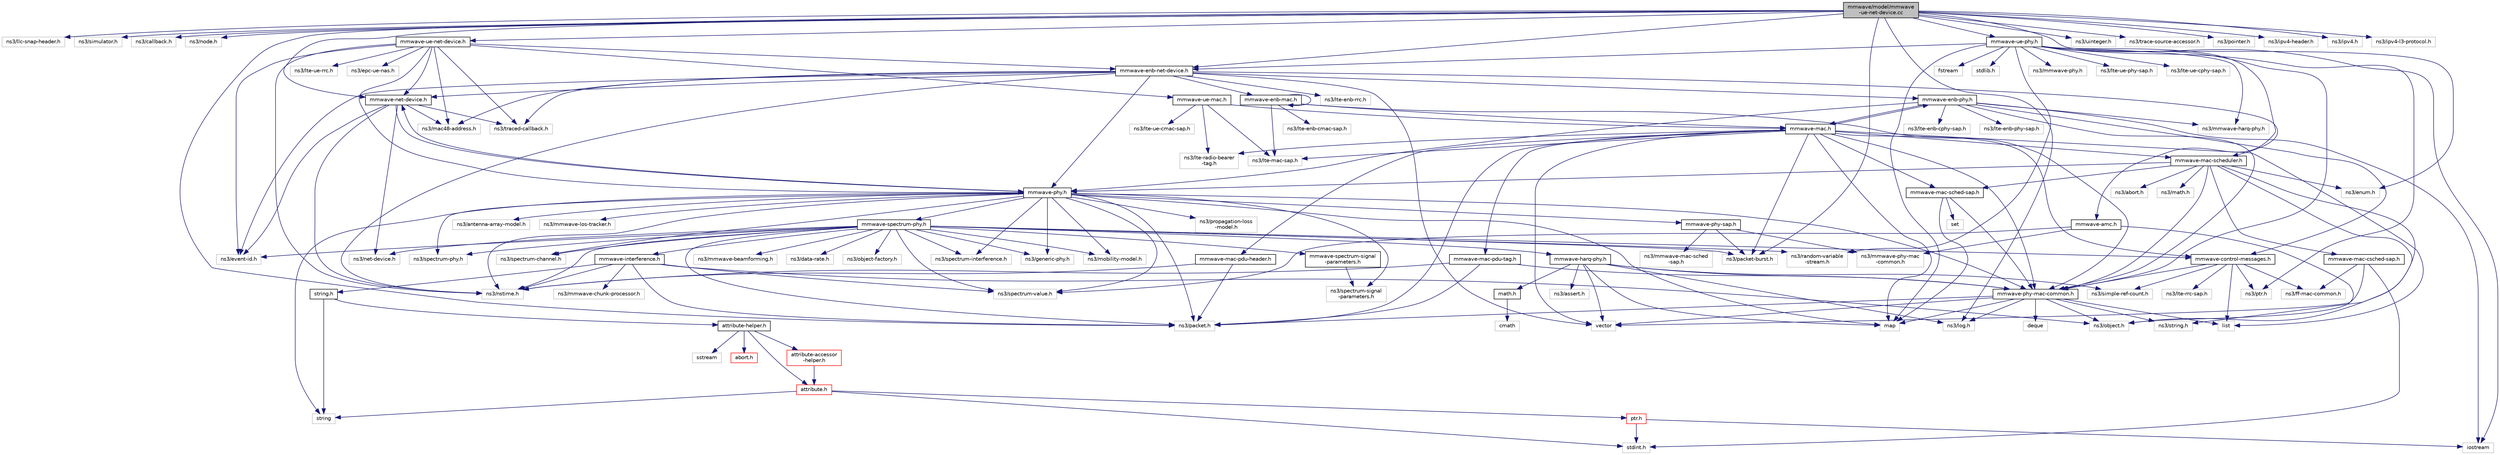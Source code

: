 digraph "mmwave/model/mmwave-ue-net-device.cc"
{
  edge [fontname="Helvetica",fontsize="10",labelfontname="Helvetica",labelfontsize="10"];
  node [fontname="Helvetica",fontsize="10",shape=record];
  Node1 [label="mmwave/model/mmwave\l-ue-net-device.cc",height=0.2,width=0.4,color="black", fillcolor="grey75", style="filled", fontcolor="black"];
  Node1 -> Node2 [color="midnightblue",fontsize="10",style="solid"];
  Node2 [label="ns3/llc-snap-header.h",height=0.2,width=0.4,color="grey75", fillcolor="white", style="filled"];
  Node1 -> Node3 [color="midnightblue",fontsize="10",style="solid"];
  Node3 [label="ns3/simulator.h",height=0.2,width=0.4,color="grey75", fillcolor="white", style="filled"];
  Node1 -> Node4 [color="midnightblue",fontsize="10",style="solid"];
  Node4 [label="ns3/callback.h",height=0.2,width=0.4,color="grey75", fillcolor="white", style="filled"];
  Node1 -> Node5 [color="midnightblue",fontsize="10",style="solid"];
  Node5 [label="ns3/node.h",height=0.2,width=0.4,color="grey75", fillcolor="white", style="filled"];
  Node1 -> Node6 [color="midnightblue",fontsize="10",style="solid"];
  Node6 [label="ns3/packet.h",height=0.2,width=0.4,color="grey75", fillcolor="white", style="filled"];
  Node1 -> Node7 [color="midnightblue",fontsize="10",style="solid"];
  Node7 [label="mmwave-net-device.h",height=0.2,width=0.4,color="black", fillcolor="white", style="filled",URL="$d2/d05/mmwave-net-device_8h.html"];
  Node7 -> Node8 [color="midnightblue",fontsize="10",style="solid"];
  Node8 [label="ns3/net-device.h",height=0.2,width=0.4,color="grey75", fillcolor="white", style="filled"];
  Node7 -> Node9 [color="midnightblue",fontsize="10",style="solid"];
  Node9 [label="ns3/event-id.h",height=0.2,width=0.4,color="grey75", fillcolor="white", style="filled"];
  Node7 -> Node10 [color="midnightblue",fontsize="10",style="solid"];
  Node10 [label="ns3/mac48-address.h",height=0.2,width=0.4,color="grey75", fillcolor="white", style="filled"];
  Node7 -> Node11 [color="midnightblue",fontsize="10",style="solid"];
  Node11 [label="ns3/traced-callback.h",height=0.2,width=0.4,color="grey75", fillcolor="white", style="filled"];
  Node7 -> Node12 [color="midnightblue",fontsize="10",style="solid"];
  Node12 [label="ns3/nstime.h",height=0.2,width=0.4,color="grey75", fillcolor="white", style="filled"];
  Node7 -> Node13 [color="midnightblue",fontsize="10",style="solid"];
  Node13 [label="mmwave-phy.h",height=0.2,width=0.4,color="black", fillcolor="white", style="filled",URL="$d0/d60/mmwave-phy_8h.html"];
  Node13 -> Node14 [color="midnightblue",fontsize="10",style="solid"];
  Node14 [label="ns3/spectrum-value.h",height=0.2,width=0.4,color="grey75", fillcolor="white", style="filled"];
  Node13 -> Node15 [color="midnightblue",fontsize="10",style="solid"];
  Node15 [label="ns3/mobility-model.h",height=0.2,width=0.4,color="grey75", fillcolor="white", style="filled"];
  Node13 -> Node6 [color="midnightblue",fontsize="10",style="solid"];
  Node13 -> Node12 [color="midnightblue",fontsize="10",style="solid"];
  Node13 -> Node16 [color="midnightblue",fontsize="10",style="solid"];
  Node16 [label="ns3/spectrum-phy.h",height=0.2,width=0.4,color="grey75", fillcolor="white", style="filled"];
  Node13 -> Node17 [color="midnightblue",fontsize="10",style="solid"];
  Node17 [label="ns3/spectrum-channel.h",height=0.2,width=0.4,color="grey75", fillcolor="white", style="filled"];
  Node13 -> Node18 [color="midnightblue",fontsize="10",style="solid"];
  Node18 [label="ns3/spectrum-signal\l-parameters.h",height=0.2,width=0.4,color="grey75", fillcolor="white", style="filled"];
  Node13 -> Node19 [color="midnightblue",fontsize="10",style="solid"];
  Node19 [label="ns3/spectrum-interference.h",height=0.2,width=0.4,color="grey75", fillcolor="white", style="filled"];
  Node13 -> Node20 [color="midnightblue",fontsize="10",style="solid"];
  Node20 [label="ns3/propagation-loss\l-model.h",height=0.2,width=0.4,color="grey75", fillcolor="white", style="filled"];
  Node13 -> Node21 [color="midnightblue",fontsize="10",style="solid"];
  Node21 [label="ns3/generic-phy.h",height=0.2,width=0.4,color="grey75", fillcolor="white", style="filled"];
  Node13 -> Node22 [color="midnightblue",fontsize="10",style="solid"];
  Node22 [label="ns3/antenna-array-model.h",height=0.2,width=0.4,color="grey75", fillcolor="white", style="filled"];
  Node13 -> Node23 [color="midnightblue",fontsize="10",style="solid"];
  Node23 [label="mmwave-phy-mac-common.h",height=0.2,width=0.4,color="black", fillcolor="white", style="filled",URL="$d6/d2f/mmwave-phy-mac-common_8h.html"];
  Node23 -> Node24 [color="midnightblue",fontsize="10",style="solid"];
  Node24 [label="vector",height=0.2,width=0.4,color="grey75", fillcolor="white", style="filled"];
  Node23 -> Node25 [color="midnightblue",fontsize="10",style="solid"];
  Node25 [label="list",height=0.2,width=0.4,color="grey75", fillcolor="white", style="filled"];
  Node23 -> Node26 [color="midnightblue",fontsize="10",style="solid"];
  Node26 [label="map",height=0.2,width=0.4,color="grey75", fillcolor="white", style="filled"];
  Node23 -> Node27 [color="midnightblue",fontsize="10",style="solid"];
  Node27 [label="deque",height=0.2,width=0.4,color="grey75", fillcolor="white", style="filled"];
  Node23 -> Node28 [color="midnightblue",fontsize="10",style="solid"];
  Node28 [label="ns3/object.h",height=0.2,width=0.4,color="grey75", fillcolor="white", style="filled"];
  Node23 -> Node6 [color="midnightblue",fontsize="10",style="solid"];
  Node23 -> Node29 [color="midnightblue",fontsize="10",style="solid"];
  Node29 [label="ns3/string.h",height=0.2,width=0.4,color="grey75", fillcolor="white", style="filled"];
  Node23 -> Node30 [color="midnightblue",fontsize="10",style="solid"];
  Node30 [label="ns3/log.h",height=0.2,width=0.4,color="grey75", fillcolor="white", style="filled"];
  Node13 -> Node31 [color="midnightblue",fontsize="10",style="solid"];
  Node31 [label="mmwave-spectrum-phy.h",height=0.2,width=0.4,color="black", fillcolor="white", style="filled",URL="$d7/daa/mmwave-spectrum-phy_8h.html"];
  Node31 -> Node32 [color="midnightblue",fontsize="10",style="solid"];
  Node32 [label="ns3/object-factory.h",height=0.2,width=0.4,color="grey75", fillcolor="white", style="filled"];
  Node31 -> Node9 [color="midnightblue",fontsize="10",style="solid"];
  Node31 -> Node14 [color="midnightblue",fontsize="10",style="solid"];
  Node31 -> Node15 [color="midnightblue",fontsize="10",style="solid"];
  Node31 -> Node6 [color="midnightblue",fontsize="10",style="solid"];
  Node31 -> Node12 [color="midnightblue",fontsize="10",style="solid"];
  Node31 -> Node8 [color="midnightblue",fontsize="10",style="solid"];
  Node31 -> Node16 [color="midnightblue",fontsize="10",style="solid"];
  Node31 -> Node17 [color="midnightblue",fontsize="10",style="solid"];
  Node31 -> Node19 [color="midnightblue",fontsize="10",style="solid"];
  Node31 -> Node33 [color="midnightblue",fontsize="10",style="solid"];
  Node33 [label="ns3/data-rate.h",height=0.2,width=0.4,color="grey75", fillcolor="white", style="filled"];
  Node31 -> Node21 [color="midnightblue",fontsize="10",style="solid"];
  Node31 -> Node34 [color="midnightblue",fontsize="10",style="solid"];
  Node34 [label="ns3/packet-burst.h",height=0.2,width=0.4,color="grey75", fillcolor="white", style="filled"];
  Node31 -> Node35 [color="midnightblue",fontsize="10",style="solid"];
  Node35 [label="mmwave-spectrum-signal\l-parameters.h",height=0.2,width=0.4,color="black", fillcolor="white", style="filled",URL="$d0/dd2/mmwave-spectrum-signal-parameters_8h.html"];
  Node35 -> Node18 [color="midnightblue",fontsize="10",style="solid"];
  Node31 -> Node36 [color="midnightblue",fontsize="10",style="solid"];
  Node36 [label="ns3/random-variable\l-stream.h",height=0.2,width=0.4,color="grey75", fillcolor="white", style="filled"];
  Node31 -> Node37 [color="midnightblue",fontsize="10",style="solid"];
  Node37 [label="ns3/mmwave-beamforming.h",height=0.2,width=0.4,color="grey75", fillcolor="white", style="filled"];
  Node31 -> Node38 [color="midnightblue",fontsize="10",style="solid"];
  Node38 [label="mmwave-interference.h",height=0.2,width=0.4,color="black", fillcolor="white", style="filled",URL="$df/d56/mmwave-interference_8h.html"];
  Node38 -> Node28 [color="midnightblue",fontsize="10",style="solid"];
  Node38 -> Node6 [color="midnightblue",fontsize="10",style="solid"];
  Node38 -> Node12 [color="midnightblue",fontsize="10",style="solid"];
  Node38 -> Node14 [color="midnightblue",fontsize="10",style="solid"];
  Node38 -> Node39 [color="midnightblue",fontsize="10",style="solid"];
  Node39 [label="string.h",height=0.2,width=0.4,color="black", fillcolor="white", style="filled",URL="$da/d66/string_8h.html"];
  Node39 -> Node40 [color="midnightblue",fontsize="10",style="solid"];
  Node40 [label="string",height=0.2,width=0.4,color="grey75", fillcolor="white", style="filled"];
  Node39 -> Node41 [color="midnightblue",fontsize="10",style="solid"];
  Node41 [label="attribute-helper.h",height=0.2,width=0.4,color="black", fillcolor="white", style="filled",URL="$dc/df9/attribute-helper_8h.html"];
  Node41 -> Node42 [color="midnightblue",fontsize="10",style="solid"];
  Node42 [label="attribute.h",height=0.2,width=0.4,color="red", fillcolor="white", style="filled",URL="$d3/d7c/attribute_8h.html"];
  Node42 -> Node40 [color="midnightblue",fontsize="10",style="solid"];
  Node42 -> Node43 [color="midnightblue",fontsize="10",style="solid"];
  Node43 [label="stdint.h",height=0.2,width=0.4,color="grey75", fillcolor="white", style="filled"];
  Node42 -> Node44 [color="midnightblue",fontsize="10",style="solid"];
  Node44 [label="ptr.h",height=0.2,width=0.4,color="red", fillcolor="white", style="filled",URL="$dd/d98/ptr_8h.html"];
  Node44 -> Node45 [color="midnightblue",fontsize="10",style="solid"];
  Node45 [label="iostream",height=0.2,width=0.4,color="grey75", fillcolor="white", style="filled"];
  Node44 -> Node43 [color="midnightblue",fontsize="10",style="solid"];
  Node41 -> Node46 [color="midnightblue",fontsize="10",style="solid"];
  Node46 [label="attribute-accessor\l-helper.h",height=0.2,width=0.4,color="red", fillcolor="white", style="filled",URL="$d7/d9c/attribute-accessor-helper_8h.html"];
  Node46 -> Node42 [color="midnightblue",fontsize="10",style="solid"];
  Node41 -> Node47 [color="midnightblue",fontsize="10",style="solid"];
  Node47 [label="sstream",height=0.2,width=0.4,color="grey75", fillcolor="white", style="filled"];
  Node41 -> Node48 [color="midnightblue",fontsize="10",style="solid"];
  Node48 [label="abort.h",height=0.2,width=0.4,color="red", fillcolor="white", style="filled",URL="$d4/dc1/abort_8h.html",tooltip="NS_ABORT_x macro definitions. "];
  Node38 -> Node49 [color="midnightblue",fontsize="10",style="solid"];
  Node49 [label="ns3/mmwave-chunk-processor.h",height=0.2,width=0.4,color="grey75", fillcolor="white", style="filled"];
  Node31 -> Node50 [color="midnightblue",fontsize="10",style="solid"];
  Node50 [label="mmwave-control-messages.h",height=0.2,width=0.4,color="black", fillcolor="white", style="filled",URL="$d9/dcd/mmwave-control-messages_8h.html"];
  Node50 -> Node51 [color="midnightblue",fontsize="10",style="solid"];
  Node51 [label="ns3/ptr.h",height=0.2,width=0.4,color="grey75", fillcolor="white", style="filled"];
  Node50 -> Node52 [color="midnightblue",fontsize="10",style="solid"];
  Node52 [label="ns3/simple-ref-count.h",height=0.2,width=0.4,color="grey75", fillcolor="white", style="filled"];
  Node50 -> Node53 [color="midnightblue",fontsize="10",style="solid"];
  Node53 [label="ns3/lte-rrc-sap.h",height=0.2,width=0.4,color="grey75", fillcolor="white", style="filled"];
  Node50 -> Node54 [color="midnightblue",fontsize="10",style="solid"];
  Node54 [label="ns3/ff-mac-common.h",height=0.2,width=0.4,color="grey75", fillcolor="white", style="filled"];
  Node50 -> Node23 [color="midnightblue",fontsize="10",style="solid"];
  Node50 -> Node25 [color="midnightblue",fontsize="10",style="solid"];
  Node31 -> Node55 [color="midnightblue",fontsize="10",style="solid"];
  Node55 [label="mmwave-harq-phy.h",height=0.2,width=0.4,color="black", fillcolor="white", style="filled",URL="$dd/d6e/mmwave-harq-phy_8h.html"];
  Node55 -> Node30 [color="midnightblue",fontsize="10",style="solid"];
  Node55 -> Node56 [color="midnightblue",fontsize="10",style="solid"];
  Node56 [label="ns3/assert.h",height=0.2,width=0.4,color="grey75", fillcolor="white", style="filled"];
  Node55 -> Node57 [color="midnightblue",fontsize="10",style="solid"];
  Node57 [label="math.h",height=0.2,width=0.4,color="black", fillcolor="white", style="filled",URL="$df/db1/math_8h.html"];
  Node57 -> Node58 [color="midnightblue",fontsize="10",style="solid"];
  Node58 [label="cmath",height=0.2,width=0.4,color="grey75", fillcolor="white", style="filled"];
  Node55 -> Node24 [color="midnightblue",fontsize="10",style="solid"];
  Node55 -> Node26 [color="midnightblue",fontsize="10",style="solid"];
  Node55 -> Node52 [color="midnightblue",fontsize="10",style="solid"];
  Node55 -> Node23 [color="midnightblue",fontsize="10",style="solid"];
  Node13 -> Node7 [color="midnightblue",fontsize="10",style="solid"];
  Node13 -> Node59 [color="midnightblue",fontsize="10",style="solid"];
  Node59 [label="mmwave-phy-sap.h",height=0.2,width=0.4,color="black", fillcolor="white", style="filled",URL="$d5/d85/mmwave-phy-sap_8h.html"];
  Node59 -> Node34 [color="midnightblue",fontsize="10",style="solid"];
  Node59 -> Node60 [color="midnightblue",fontsize="10",style="solid"];
  Node60 [label="ns3/mmwave-phy-mac\l-common.h",height=0.2,width=0.4,color="grey75", fillcolor="white", style="filled"];
  Node59 -> Node61 [color="midnightblue",fontsize="10",style="solid"];
  Node61 [label="ns3/mmwave-mac-sched\l-sap.h",height=0.2,width=0.4,color="grey75", fillcolor="white", style="filled"];
  Node13 -> Node40 [color="midnightblue",fontsize="10",style="solid"];
  Node13 -> Node26 [color="midnightblue",fontsize="10",style="solid"];
  Node13 -> Node62 [color="midnightblue",fontsize="10",style="solid"];
  Node62 [label="ns3/mmwave-los-tracker.h",height=0.2,width=0.4,color="grey75", fillcolor="white", style="filled"];
  Node1 -> Node34 [color="midnightblue",fontsize="10",style="solid"];
  Node1 -> Node63 [color="midnightblue",fontsize="10",style="solid"];
  Node63 [label="ns3/uinteger.h",height=0.2,width=0.4,color="grey75", fillcolor="white", style="filled"];
  Node1 -> Node64 [color="midnightblue",fontsize="10",style="solid"];
  Node64 [label="ns3/trace-source-accessor.h",height=0.2,width=0.4,color="grey75", fillcolor="white", style="filled"];
  Node1 -> Node65 [color="midnightblue",fontsize="10",style="solid"];
  Node65 [label="ns3/pointer.h",height=0.2,width=0.4,color="grey75", fillcolor="white", style="filled"];
  Node1 -> Node66 [color="midnightblue",fontsize="10",style="solid"];
  Node66 [label="ns3/enum.h",height=0.2,width=0.4,color="grey75", fillcolor="white", style="filled"];
  Node1 -> Node67 [color="midnightblue",fontsize="10",style="solid"];
  Node67 [label="mmwave-enb-net-device.h",height=0.2,width=0.4,color="black", fillcolor="white", style="filled",URL="$de/d37/mmwave-enb-net-device_8h.html"];
  Node67 -> Node7 [color="midnightblue",fontsize="10",style="solid"];
  Node67 -> Node9 [color="midnightblue",fontsize="10",style="solid"];
  Node67 -> Node10 [color="midnightblue",fontsize="10",style="solid"];
  Node67 -> Node11 [color="midnightblue",fontsize="10",style="solid"];
  Node67 -> Node12 [color="midnightblue",fontsize="10",style="solid"];
  Node67 -> Node13 [color="midnightblue",fontsize="10",style="solid"];
  Node67 -> Node68 [color="midnightblue",fontsize="10",style="solid"];
  Node68 [label="mmwave-enb-phy.h",height=0.2,width=0.4,color="black", fillcolor="white", style="filled",URL="$d6/db4/mmwave-enb-phy_8h.html"];
  Node68 -> Node13 [color="midnightblue",fontsize="10",style="solid"];
  Node68 -> Node23 [color="midnightblue",fontsize="10",style="solid"];
  Node68 -> Node50 [color="midnightblue",fontsize="10",style="solid"];
  Node68 -> Node69 [color="midnightblue",fontsize="10",style="solid"];
  Node69 [label="mmwave-mac.h",height=0.2,width=0.4,color="black", fillcolor="white", style="filled",URL="$d6/d8c/mmwave-mac_8h.html"];
  Node69 -> Node24 [color="midnightblue",fontsize="10",style="solid"];
  Node69 -> Node68 [color="midnightblue",fontsize="10",style="solid"];
  Node69 -> Node23 [color="midnightblue",fontsize="10",style="solid"];
  Node69 -> Node70 [color="midnightblue",fontsize="10",style="solid"];
  Node70 [label="mmwave-mac-scheduler.h",height=0.2,width=0.4,color="black", fillcolor="white", style="filled",URL="$dd/d02/mmwave-mac-scheduler_8h.html"];
  Node70 -> Node28 [color="midnightblue",fontsize="10",style="solid"];
  Node70 -> Node13 [color="midnightblue",fontsize="10",style="solid"];
  Node70 -> Node23 [color="midnightblue",fontsize="10",style="solid"];
  Node70 -> Node71 [color="midnightblue",fontsize="10",style="solid"];
  Node71 [label="mmwave-mac-sched-sap.h",height=0.2,width=0.4,color="black", fillcolor="white", style="filled",URL="$d7/d9b/mmwave-mac-sched-sap_8h.html"];
  Node71 -> Node23 [color="midnightblue",fontsize="10",style="solid"];
  Node71 -> Node72 [color="midnightblue",fontsize="10",style="solid"];
  Node72 [label="set",height=0.2,width=0.4,color="grey75", fillcolor="white", style="filled"];
  Node71 -> Node26 [color="midnightblue",fontsize="10",style="solid"];
  Node70 -> Node73 [color="midnightblue",fontsize="10",style="solid"];
  Node73 [label="mmwave-mac-csched-sap.h",height=0.2,width=0.4,color="black", fillcolor="white", style="filled",URL="$d4/dab/mmwave-mac-csched-sap_8h.html"];
  Node73 -> Node43 [color="midnightblue",fontsize="10",style="solid"];
  Node73 -> Node24 [color="midnightblue",fontsize="10",style="solid"];
  Node73 -> Node54 [color="midnightblue",fontsize="10",style="solid"];
  Node70 -> Node29 [color="midnightblue",fontsize="10",style="solid"];
  Node70 -> Node74 [color="midnightblue",fontsize="10",style="solid"];
  Node74 [label="ns3/math.h",height=0.2,width=0.4,color="grey75", fillcolor="white", style="filled"];
  Node70 -> Node66 [color="midnightblue",fontsize="10",style="solid"];
  Node70 -> Node75 [color="midnightblue",fontsize="10",style="solid"];
  Node75 [label="ns3/abort.h",height=0.2,width=0.4,color="grey75", fillcolor="white", style="filled"];
  Node69 -> Node50 [color="midnightblue",fontsize="10",style="solid"];
  Node69 -> Node6 [color="midnightblue",fontsize="10",style="solid"];
  Node69 -> Node34 [color="midnightblue",fontsize="10",style="solid"];
  Node69 -> Node76 [color="midnightblue",fontsize="10",style="solid"];
  Node76 [label="ns3/lte-mac-sap.h",height=0.2,width=0.4,color="grey75", fillcolor="white", style="filled"];
  Node69 -> Node26 [color="midnightblue",fontsize="10",style="solid"];
  Node69 -> Node25 [color="midnightblue",fontsize="10",style="solid"];
  Node69 -> Node71 [color="midnightblue",fontsize="10",style="solid"];
  Node69 -> Node77 [color="midnightblue",fontsize="10",style="solid"];
  Node77 [label="ns3/lte-radio-bearer\l-tag.h",height=0.2,width=0.4,color="grey75", fillcolor="white", style="filled"];
  Node69 -> Node78 [color="midnightblue",fontsize="10",style="solid"];
  Node78 [label="mmwave-mac-pdu-header.h",height=0.2,width=0.4,color="black", fillcolor="white", style="filled",URL="$d4/da2/mmwave-mac-pdu-header_8h.html"];
  Node78 -> Node6 [color="midnightblue",fontsize="10",style="solid"];
  Node78 -> Node12 [color="midnightblue",fontsize="10",style="solid"];
  Node69 -> Node79 [color="midnightblue",fontsize="10",style="solid"];
  Node79 [label="mmwave-mac-pdu-tag.h",height=0.2,width=0.4,color="black", fillcolor="white", style="filled",URL="$d1/da7/mmwave-mac-pdu-tag_8h.html"];
  Node79 -> Node6 [color="midnightblue",fontsize="10",style="solid"];
  Node79 -> Node12 [color="midnightblue",fontsize="10",style="solid"];
  Node79 -> Node23 [color="midnightblue",fontsize="10",style="solid"];
  Node68 -> Node80 [color="midnightblue",fontsize="10",style="solid"];
  Node80 [label="ns3/lte-enb-phy-sap.h",height=0.2,width=0.4,color="grey75", fillcolor="white", style="filled"];
  Node68 -> Node81 [color="midnightblue",fontsize="10",style="solid"];
  Node81 [label="ns3/lte-enb-cphy-sap.h",height=0.2,width=0.4,color="grey75", fillcolor="white", style="filled"];
  Node68 -> Node82 [color="midnightblue",fontsize="10",style="solid"];
  Node82 [label="ns3/mmwave-harq-phy.h",height=0.2,width=0.4,color="grey75", fillcolor="white", style="filled"];
  Node68 -> Node45 [color="midnightblue",fontsize="10",style="solid"];
  Node67 -> Node83 [color="midnightblue",fontsize="10",style="solid"];
  Node83 [label="mmwave-enb-mac.h",height=0.2,width=0.4,color="black", fillcolor="white", style="filled",URL="$da/d42/mmwave-enb-mac_8h.html"];
  Node83 -> Node69 [color="midnightblue",fontsize="10",style="solid"];
  Node83 -> Node83 [color="midnightblue",fontsize="10",style="solid"];
  Node83 -> Node84 [color="midnightblue",fontsize="10",style="solid"];
  Node84 [label="ns3/lte-enb-cmac-sap.h",height=0.2,width=0.4,color="grey75", fillcolor="white", style="filled"];
  Node83 -> Node76 [color="midnightblue",fontsize="10",style="solid"];
  Node83 -> Node23 [color="midnightblue",fontsize="10",style="solid"];
  Node67 -> Node70 [color="midnightblue",fontsize="10",style="solid"];
  Node67 -> Node24 [color="midnightblue",fontsize="10",style="solid"];
  Node67 -> Node85 [color="midnightblue",fontsize="10",style="solid"];
  Node85 [label="ns3/lte-enb-rrc.h",height=0.2,width=0.4,color="grey75", fillcolor="white", style="filled"];
  Node1 -> Node86 [color="midnightblue",fontsize="10",style="solid"];
  Node86 [label="mmwave-ue-net-device.h",height=0.2,width=0.4,color="black", fillcolor="white", style="filled",URL="$da/d7b/mmwave-ue-net-device_8h.html"];
  Node86 -> Node7 [color="midnightblue",fontsize="10",style="solid"];
  Node86 -> Node67 [color="midnightblue",fontsize="10",style="solid"];
  Node86 -> Node9 [color="midnightblue",fontsize="10",style="solid"];
  Node86 -> Node10 [color="midnightblue",fontsize="10",style="solid"];
  Node86 -> Node11 [color="midnightblue",fontsize="10",style="solid"];
  Node86 -> Node12 [color="midnightblue",fontsize="10",style="solid"];
  Node86 -> Node13 [color="midnightblue",fontsize="10",style="solid"];
  Node86 -> Node87 [color="midnightblue",fontsize="10",style="solid"];
  Node87 [label="mmwave-ue-mac.h",height=0.2,width=0.4,color="black", fillcolor="white", style="filled",URL="$da/d91/mmwave-ue-mac_8h.html"];
  Node87 -> Node69 [color="midnightblue",fontsize="10",style="solid"];
  Node87 -> Node88 [color="midnightblue",fontsize="10",style="solid"];
  Node88 [label="ns3/lte-ue-cmac-sap.h",height=0.2,width=0.4,color="grey75", fillcolor="white", style="filled"];
  Node87 -> Node76 [color="midnightblue",fontsize="10",style="solid"];
  Node87 -> Node77 [color="midnightblue",fontsize="10",style="solid"];
  Node86 -> Node89 [color="midnightblue",fontsize="10",style="solid"];
  Node89 [label="ns3/lte-ue-rrc.h",height=0.2,width=0.4,color="grey75", fillcolor="white", style="filled"];
  Node86 -> Node90 [color="midnightblue",fontsize="10",style="solid"];
  Node90 [label="ns3/epc-ue-nas.h",height=0.2,width=0.4,color="grey75", fillcolor="white", style="filled"];
  Node1 -> Node91 [color="midnightblue",fontsize="10",style="solid"];
  Node91 [label="ns3/ipv4-header.h",height=0.2,width=0.4,color="grey75", fillcolor="white", style="filled"];
  Node1 -> Node92 [color="midnightblue",fontsize="10",style="solid"];
  Node92 [label="ns3/ipv4.h",height=0.2,width=0.4,color="grey75", fillcolor="white", style="filled"];
  Node1 -> Node93 [color="midnightblue",fontsize="10",style="solid"];
  Node93 [label="mmwave-ue-phy.h",height=0.2,width=0.4,color="black", fillcolor="white", style="filled",URL="$d1/db1/mmwave-ue-phy_8h.html"];
  Node93 -> Node94 [color="midnightblue",fontsize="10",style="solid"];
  Node94 [label="ns3/mmwave-phy.h",height=0.2,width=0.4,color="grey75", fillcolor="white", style="filled"];
  Node93 -> Node23 [color="midnightblue",fontsize="10",style="solid"];
  Node93 -> Node51 [color="midnightblue",fontsize="10",style="solid"];
  Node93 -> Node95 [color="midnightblue",fontsize="10",style="solid"];
  Node95 [label="mmwave-amc.h",height=0.2,width=0.4,color="black", fillcolor="white", style="filled",URL="$dd/df0/mmwave-amc_8h.html"];
  Node95 -> Node28 [color="midnightblue",fontsize="10",style="solid"];
  Node95 -> Node14 [color="midnightblue",fontsize="10",style="solid"];
  Node95 -> Node60 [color="midnightblue",fontsize="10",style="solid"];
  Node93 -> Node26 [color="midnightblue",fontsize="10",style="solid"];
  Node93 -> Node96 [color="midnightblue",fontsize="10",style="solid"];
  Node96 [label="ns3/lte-ue-phy-sap.h",height=0.2,width=0.4,color="grey75", fillcolor="white", style="filled"];
  Node93 -> Node97 [color="midnightblue",fontsize="10",style="solid"];
  Node97 [label="ns3/lte-ue-cphy-sap.h",height=0.2,width=0.4,color="grey75", fillcolor="white", style="filled"];
  Node93 -> Node82 [color="midnightblue",fontsize="10",style="solid"];
  Node93 -> Node67 [color="midnightblue",fontsize="10",style="solid"];
  Node93 -> Node45 [color="midnightblue",fontsize="10",style="solid"];
  Node93 -> Node98 [color="midnightblue",fontsize="10",style="solid"];
  Node98 [label="fstream",height=0.2,width=0.4,color="grey75", fillcolor="white", style="filled"];
  Node93 -> Node99 [color="midnightblue",fontsize="10",style="solid"];
  Node99 [label="stdlib.h",height=0.2,width=0.4,color="grey75", fillcolor="white", style="filled"];
  Node93 -> Node36 [color="midnightblue",fontsize="10",style="solid"];
  Node1 -> Node100 [color="midnightblue",fontsize="10",style="solid"];
  Node100 [label="ns3/ipv4-l3-protocol.h",height=0.2,width=0.4,color="grey75", fillcolor="white", style="filled"];
  Node1 -> Node30 [color="midnightblue",fontsize="10",style="solid"];
}
